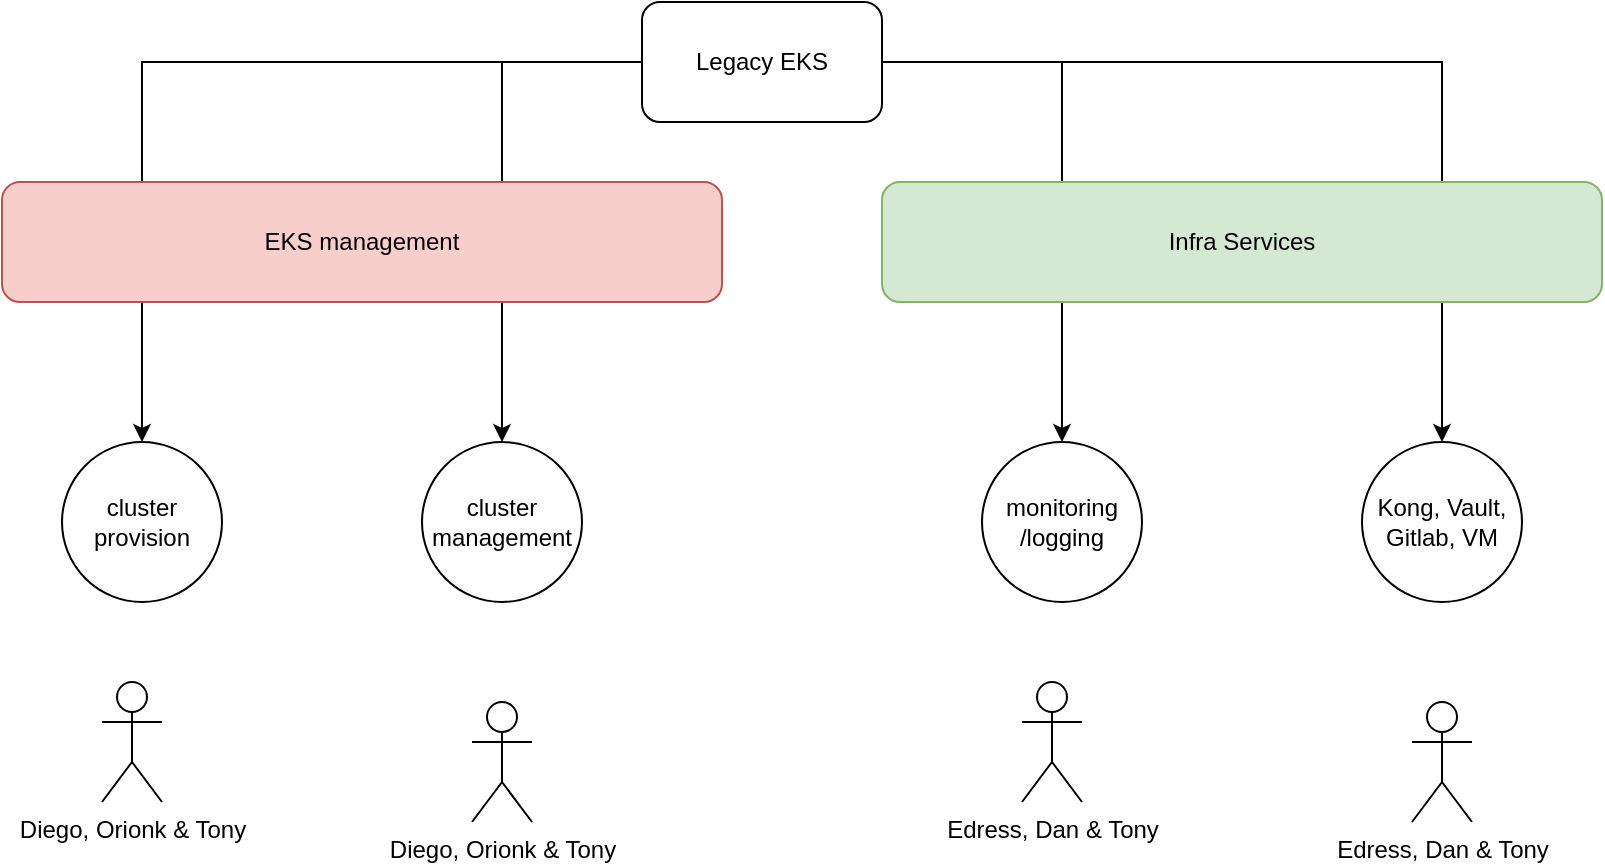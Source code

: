 <mxfile version="20.8.20" type="github">
  <diagram name="Page-1" id="UDq8F3k9JjVcfoBoUdrw">
    <mxGraphModel dx="1234" dy="1131" grid="1" gridSize="10" guides="1" tooltips="1" connect="1" arrows="1" fold="1" page="1" pageScale="1" pageWidth="850" pageHeight="1100" math="0" shadow="0">
      <root>
        <mxCell id="0" />
        <mxCell id="1" parent="0" />
        <mxCell id="wfuacGObjQt9gQqZAv1i-7" style="edgeStyle=orthogonalEdgeStyle;rounded=0;orthogonalLoop=1;jettySize=auto;html=1;entryX=0.5;entryY=0;entryDx=0;entryDy=0;" edge="1" parent="1" source="wfuacGObjQt9gQqZAv1i-2" target="wfuacGObjQt9gQqZAv1i-3">
          <mxGeometry relative="1" as="geometry" />
        </mxCell>
        <mxCell id="wfuacGObjQt9gQqZAv1i-8" style="edgeStyle=orthogonalEdgeStyle;rounded=0;orthogonalLoop=1;jettySize=auto;html=1;entryX=0.5;entryY=0;entryDx=0;entryDy=0;" edge="1" parent="1" source="wfuacGObjQt9gQqZAv1i-2" target="wfuacGObjQt9gQqZAv1i-4">
          <mxGeometry relative="1" as="geometry" />
        </mxCell>
        <mxCell id="wfuacGObjQt9gQqZAv1i-9" style="edgeStyle=orthogonalEdgeStyle;rounded=0;orthogonalLoop=1;jettySize=auto;html=1;entryX=0.5;entryY=0;entryDx=0;entryDy=0;" edge="1" parent="1" source="wfuacGObjQt9gQqZAv1i-2" target="wfuacGObjQt9gQqZAv1i-5">
          <mxGeometry relative="1" as="geometry" />
        </mxCell>
        <mxCell id="wfuacGObjQt9gQqZAv1i-10" style="edgeStyle=orthogonalEdgeStyle;rounded=0;orthogonalLoop=1;jettySize=auto;html=1;entryX=0.5;entryY=0;entryDx=0;entryDy=0;" edge="1" parent="1" source="wfuacGObjQt9gQqZAv1i-2" target="wfuacGObjQt9gQqZAv1i-6">
          <mxGeometry relative="1" as="geometry" />
        </mxCell>
        <mxCell id="wfuacGObjQt9gQqZAv1i-2" value="Legacy EKS" style="rounded=1;whiteSpace=wrap;html=1;" vertex="1" parent="1">
          <mxGeometry x="340" y="360" width="120" height="60" as="geometry" />
        </mxCell>
        <mxCell id="wfuacGObjQt9gQqZAv1i-3" value="cluster provision" style="ellipse;whiteSpace=wrap;html=1;aspect=fixed;" vertex="1" parent="1">
          <mxGeometry x="50" y="580" width="80" height="80" as="geometry" />
        </mxCell>
        <mxCell id="wfuacGObjQt9gQqZAv1i-4" value="cluster management" style="ellipse;whiteSpace=wrap;html=1;aspect=fixed;" vertex="1" parent="1">
          <mxGeometry x="230" y="580" width="80" height="80" as="geometry" />
        </mxCell>
        <mxCell id="wfuacGObjQt9gQqZAv1i-5" value="monitoring&lt;br&gt;/logging" style="ellipse;whiteSpace=wrap;html=1;aspect=fixed;" vertex="1" parent="1">
          <mxGeometry x="510" y="580" width="80" height="80" as="geometry" />
        </mxCell>
        <mxCell id="wfuacGObjQt9gQqZAv1i-6" value="Kong, Vault, Gitlab, VM" style="ellipse;whiteSpace=wrap;html=1;aspect=fixed;" vertex="1" parent="1">
          <mxGeometry x="700" y="580" width="80" height="80" as="geometry" />
        </mxCell>
        <mxCell id="wfuacGObjQt9gQqZAv1i-11" value="Diego, Orionk &amp;amp; Tony" style="shape=umlActor;verticalLabelPosition=bottom;verticalAlign=top;html=1;outlineConnect=0;" vertex="1" parent="1">
          <mxGeometry x="70" y="700" width="30" height="60" as="geometry" />
        </mxCell>
        <mxCell id="wfuacGObjQt9gQqZAv1i-12" value="Diego, Orionk &amp;amp; Tony" style="shape=umlActor;verticalLabelPosition=bottom;verticalAlign=top;html=1;outlineConnect=0;" vertex="1" parent="1">
          <mxGeometry x="255" y="710" width="30" height="60" as="geometry" />
        </mxCell>
        <mxCell id="wfuacGObjQt9gQqZAv1i-13" value="Edress, Dan &amp;amp; Tony" style="shape=umlActor;verticalLabelPosition=bottom;verticalAlign=top;html=1;outlineConnect=0;" vertex="1" parent="1">
          <mxGeometry x="530" y="700" width="30" height="60" as="geometry" />
        </mxCell>
        <mxCell id="wfuacGObjQt9gQqZAv1i-14" value="Edress, Dan &amp;amp; Tony" style="shape=umlActor;verticalLabelPosition=bottom;verticalAlign=top;html=1;outlineConnect=0;" vertex="1" parent="1">
          <mxGeometry x="725" y="710" width="30" height="60" as="geometry" />
        </mxCell>
        <mxCell id="wfuacGObjQt9gQqZAv1i-15" value="Infra Services" style="rounded=1;whiteSpace=wrap;html=1;fillColor=#d5e8d4;strokeColor=#82b366;" vertex="1" parent="1">
          <mxGeometry x="460" y="450" width="360" height="60" as="geometry" />
        </mxCell>
        <mxCell id="wfuacGObjQt9gQqZAv1i-16" value="EKS management" style="rounded=1;whiteSpace=wrap;html=1;fillColor=#f8cecc;strokeColor=#b85450;" vertex="1" parent="1">
          <mxGeometry x="20" y="450" width="360" height="60" as="geometry" />
        </mxCell>
      </root>
    </mxGraphModel>
  </diagram>
</mxfile>

